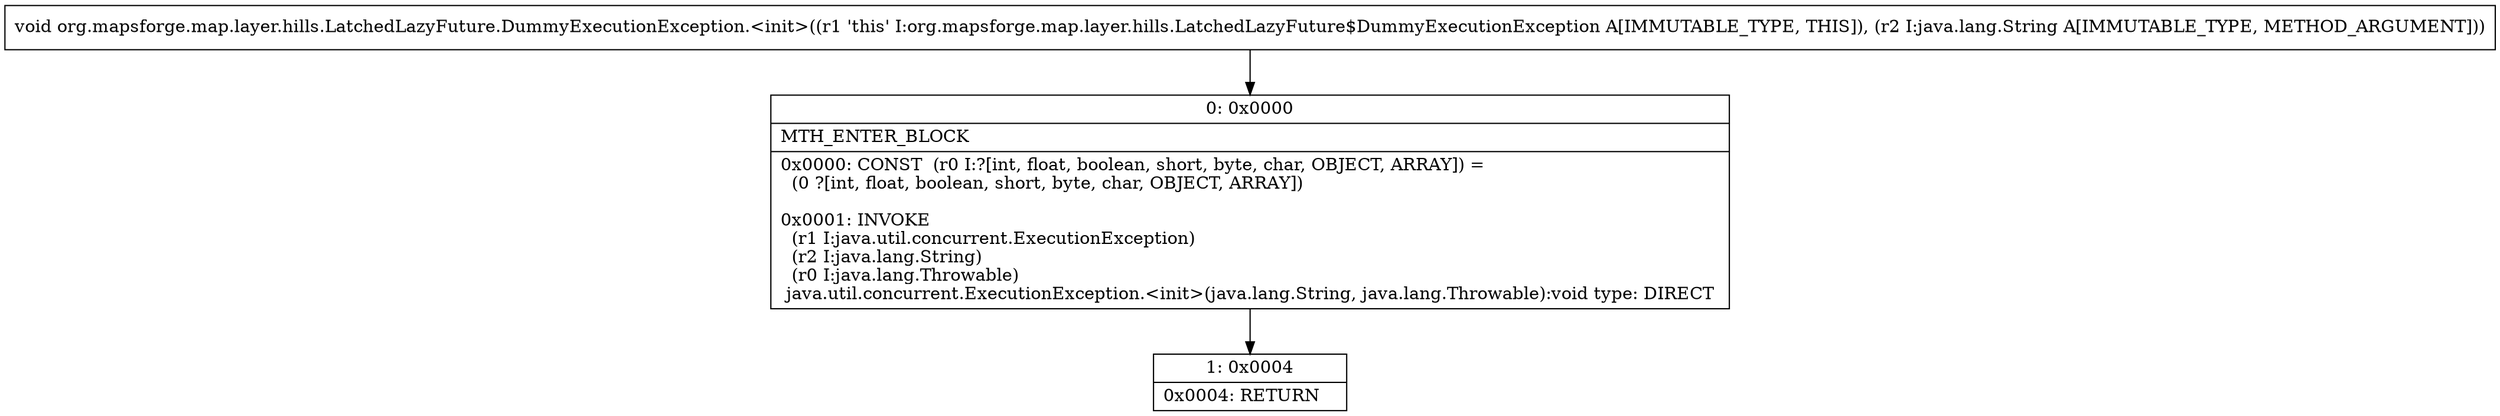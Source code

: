 digraph "CFG fororg.mapsforge.map.layer.hills.LatchedLazyFuture.DummyExecutionException.\<init\>(Ljava\/lang\/String;)V" {
Node_0 [shape=record,label="{0\:\ 0x0000|MTH_ENTER_BLOCK\l|0x0000: CONST  (r0 I:?[int, float, boolean, short, byte, char, OBJECT, ARRAY]) = \l  (0 ?[int, float, boolean, short, byte, char, OBJECT, ARRAY])\l \l0x0001: INVOKE  \l  (r1 I:java.util.concurrent.ExecutionException)\l  (r2 I:java.lang.String)\l  (r0 I:java.lang.Throwable)\l java.util.concurrent.ExecutionException.\<init\>(java.lang.String, java.lang.Throwable):void type: DIRECT \l}"];
Node_1 [shape=record,label="{1\:\ 0x0004|0x0004: RETURN   \l}"];
MethodNode[shape=record,label="{void org.mapsforge.map.layer.hills.LatchedLazyFuture.DummyExecutionException.\<init\>((r1 'this' I:org.mapsforge.map.layer.hills.LatchedLazyFuture$DummyExecutionException A[IMMUTABLE_TYPE, THIS]), (r2 I:java.lang.String A[IMMUTABLE_TYPE, METHOD_ARGUMENT])) }"];
MethodNode -> Node_0;
Node_0 -> Node_1;
}

